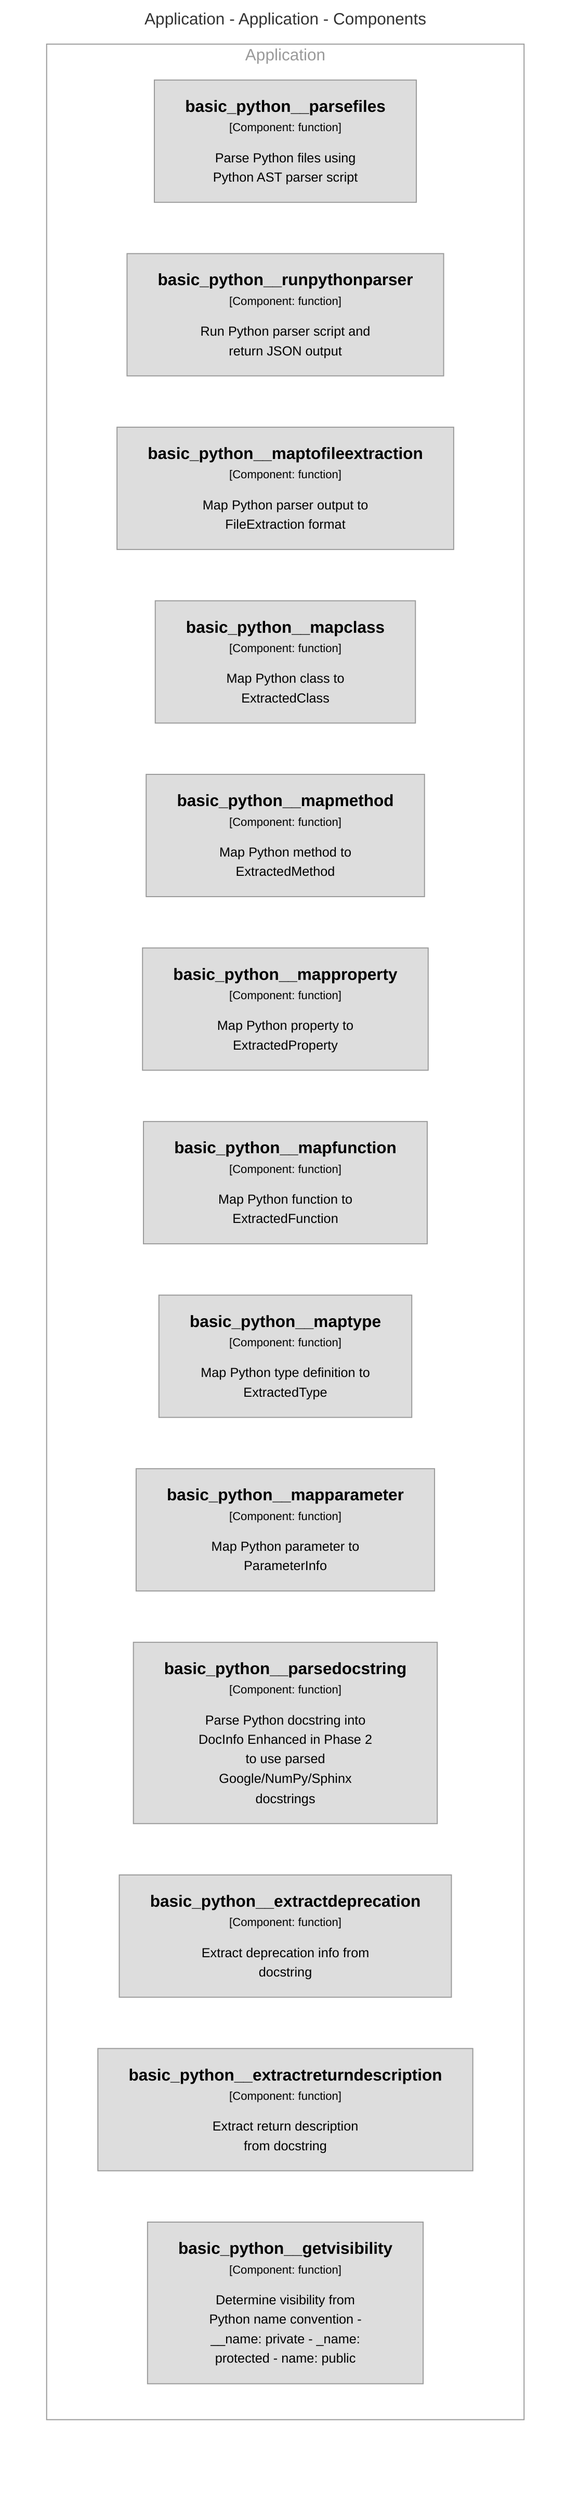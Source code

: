 graph TB
  linkStyle default fill:#ffffff

  subgraph diagram ["Application - Application - Components"]
    style diagram fill:#ffffff,stroke:#ffffff

    subgraph 8 ["Application"]
      style 8 fill:#ffffff,stroke:#9a9a9a,color:#9a9a9a

      131["<div style='font-weight: bold'>basic_python__parsefiles</div><div style='font-size: 70%; margin-top: 0px'>[Component: function]</div><div style='font-size: 80%; margin-top:10px'>Parse Python files using<br />Python AST parser script</div>"]
      style 131 fill:#dddddd,stroke:#9a9a9a,color:#000000
      132["<div style='font-weight: bold'>basic_python__runpythonparser</div><div style='font-size: 70%; margin-top: 0px'>[Component: function]</div><div style='font-size: 80%; margin-top:10px'>Run Python parser script and<br />return JSON output</div>"]
      style 132 fill:#dddddd,stroke:#9a9a9a,color:#000000
      133["<div style='font-weight: bold'>basic_python__maptofileextraction</div><div style='font-size: 70%; margin-top: 0px'>[Component: function]</div><div style='font-size: 80%; margin-top:10px'>Map Python parser output to<br />FileExtraction format</div>"]
      style 133 fill:#dddddd,stroke:#9a9a9a,color:#000000
      134["<div style='font-weight: bold'>basic_python__mapclass</div><div style='font-size: 70%; margin-top: 0px'>[Component: function]</div><div style='font-size: 80%; margin-top:10px'>Map Python class to<br />ExtractedClass</div>"]
      style 134 fill:#dddddd,stroke:#9a9a9a,color:#000000
      135["<div style='font-weight: bold'>basic_python__mapmethod</div><div style='font-size: 70%; margin-top: 0px'>[Component: function]</div><div style='font-size: 80%; margin-top:10px'>Map Python method to<br />ExtractedMethod</div>"]
      style 135 fill:#dddddd,stroke:#9a9a9a,color:#000000
      136["<div style='font-weight: bold'>basic_python__mapproperty</div><div style='font-size: 70%; margin-top: 0px'>[Component: function]</div><div style='font-size: 80%; margin-top:10px'>Map Python property to<br />ExtractedProperty</div>"]
      style 136 fill:#dddddd,stroke:#9a9a9a,color:#000000
      137["<div style='font-weight: bold'>basic_python__mapfunction</div><div style='font-size: 70%; margin-top: 0px'>[Component: function]</div><div style='font-size: 80%; margin-top:10px'>Map Python function to<br />ExtractedFunction</div>"]
      style 137 fill:#dddddd,stroke:#9a9a9a,color:#000000
      138["<div style='font-weight: bold'>basic_python__maptype</div><div style='font-size: 70%; margin-top: 0px'>[Component: function]</div><div style='font-size: 80%; margin-top:10px'>Map Python type definition to<br />ExtractedType</div>"]
      style 138 fill:#dddddd,stroke:#9a9a9a,color:#000000
      139["<div style='font-weight: bold'>basic_python__mapparameter</div><div style='font-size: 70%; margin-top: 0px'>[Component: function]</div><div style='font-size: 80%; margin-top:10px'>Map Python parameter to<br />ParameterInfo</div>"]
      style 139 fill:#dddddd,stroke:#9a9a9a,color:#000000
      140["<div style='font-weight: bold'>basic_python__parsedocstring</div><div style='font-size: 70%; margin-top: 0px'>[Component: function]</div><div style='font-size: 80%; margin-top:10px'>Parse Python docstring into<br />DocInfo Enhanced in Phase 2<br />to use parsed<br />Google/NumPy/Sphinx<br />docstrings</div>"]
      style 140 fill:#dddddd,stroke:#9a9a9a,color:#000000
      141["<div style='font-weight: bold'>basic_python__extractdeprecation</div><div style='font-size: 70%; margin-top: 0px'>[Component: function]</div><div style='font-size: 80%; margin-top:10px'>Extract deprecation info from<br />docstring</div>"]
      style 141 fill:#dddddd,stroke:#9a9a9a,color:#000000
      142["<div style='font-weight: bold'>basic_python__extractreturndescription</div><div style='font-size: 70%; margin-top: 0px'>[Component: function]</div><div style='font-size: 80%; margin-top:10px'>Extract return description<br />from docstring</div>"]
      style 142 fill:#dddddd,stroke:#9a9a9a,color:#000000
      143["<div style='font-weight: bold'>basic_python__getvisibility</div><div style='font-size: 70%; margin-top: 0px'>[Component: function]</div><div style='font-size: 80%; margin-top:10px'>Determine visibility from<br />Python name convention -<br />__name: private - _name:<br />protected - name: public</div>"]
      style 143 fill:#dddddd,stroke:#9a9a9a,color:#000000
    end

  end
